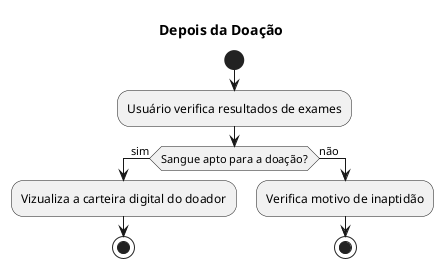 @startuml HEMOBILE
start

title Depois da Doação

:Usuário verifica resultados de exames;

if (Sangue apto para a doação?) then (sim)
    :Vizualiza a carteira digital do doador;
    stop
else (não)
    :Verifica motivo de inaptidão;
    stop
endif
@enduml